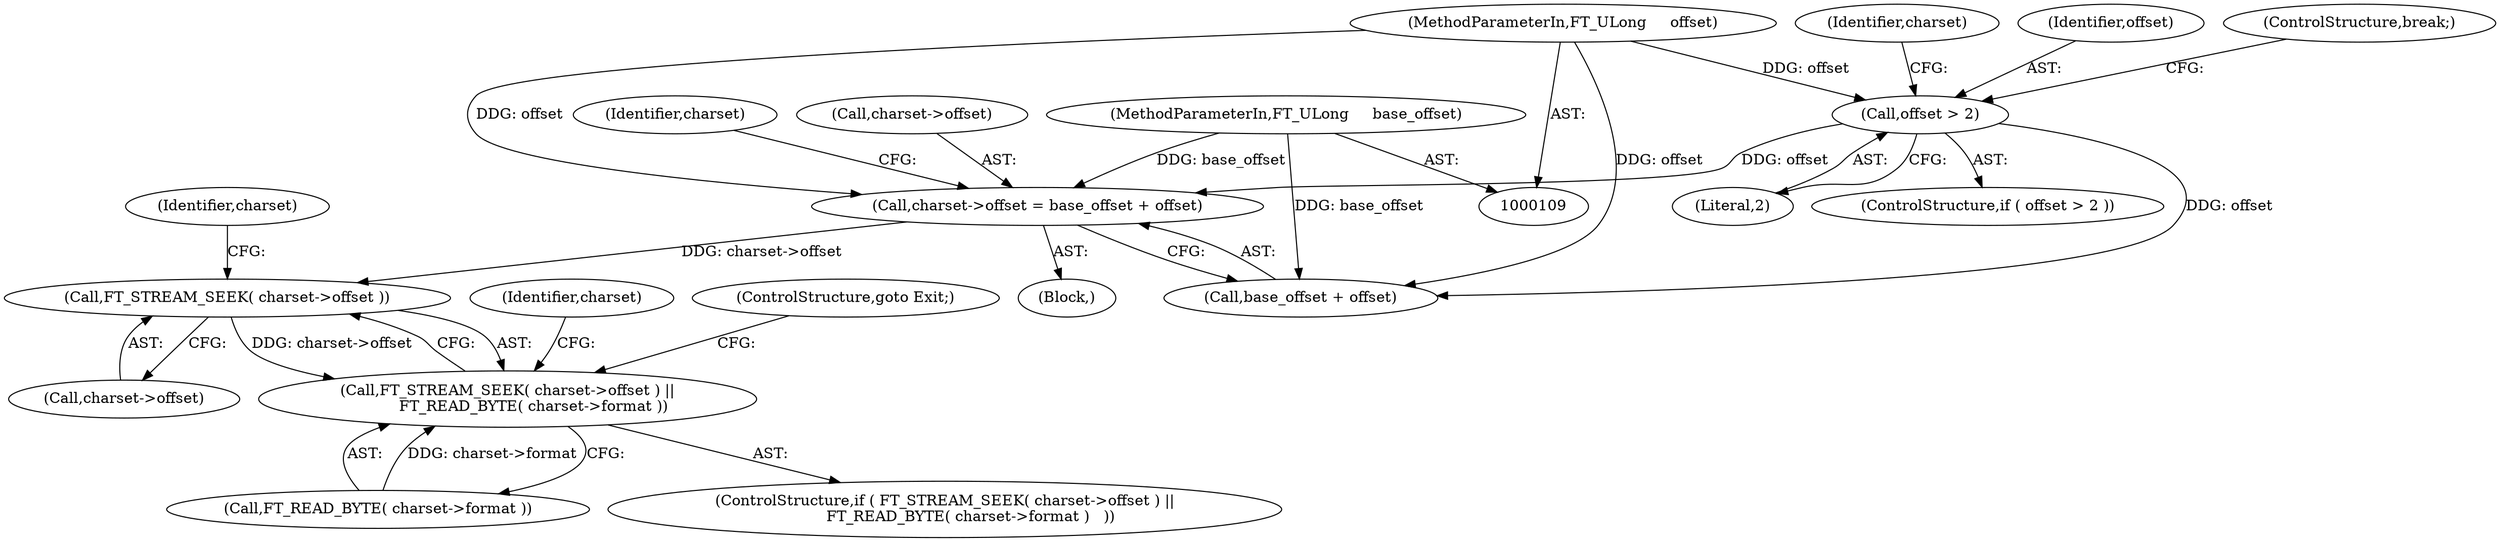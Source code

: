 digraph "0_savannah_0545ec1ca36b27cb928128870a83e5f668980bc5@integer" {
"1000134" [label="(Call,charset->offset = base_offset + offset)"];
"1000113" [label="(MethodParameterIn,FT_ULong     base_offset)"];
"1000129" [label="(Call,offset > 2)"];
"1000114" [label="(MethodParameterIn,FT_ULong     offset)"];
"1000143" [label="(Call,FT_STREAM_SEEK( charset->offset ))"];
"1000142" [label="(Call,FT_STREAM_SEEK( charset->offset ) ||\n           FT_READ_BYTE( charset->format ))"];
"1000130" [label="(Identifier,offset)"];
"1000113" [label="(MethodParameterIn,FT_ULong     base_offset)"];
"1000145" [label="(Identifier,charset)"];
"1000131" [label="(Literal,2)"];
"1000142" [label="(Call,FT_STREAM_SEEK( charset->offset ) ||\n           FT_READ_BYTE( charset->format ))"];
"1000155" [label="(Identifier,charset)"];
"1000271" [label="(ControlStructure,break;)"];
"1000144" [label="(Call,charset->offset)"];
"1000136" [label="(Identifier,charset)"];
"1000143" [label="(Call,FT_STREAM_SEEK( charset->offset ))"];
"1000147" [label="(Call,FT_READ_BYTE( charset->format ))"];
"1000114" [label="(MethodParameterIn,FT_ULong     offset)"];
"1000134" [label="(Call,charset->offset = base_offset + offset)"];
"1000138" [label="(Call,base_offset + offset)"];
"1000132" [label="(Block,)"];
"1000135" [label="(Call,charset->offset)"];
"1000128" [label="(ControlStructure,if ( offset > 2 ))"];
"1000149" [label="(Identifier,charset)"];
"1000151" [label="(ControlStructure,goto Exit;)"];
"1000141" [label="(ControlStructure,if ( FT_STREAM_SEEK( charset->offset ) ||\n           FT_READ_BYTE( charset->format )   ))"];
"1000129" [label="(Call,offset > 2)"];
"1000134" -> "1000132"  [label="AST: "];
"1000134" -> "1000138"  [label="CFG: "];
"1000135" -> "1000134"  [label="AST: "];
"1000138" -> "1000134"  [label="AST: "];
"1000145" -> "1000134"  [label="CFG: "];
"1000113" -> "1000134"  [label="DDG: base_offset"];
"1000129" -> "1000134"  [label="DDG: offset"];
"1000114" -> "1000134"  [label="DDG: offset"];
"1000134" -> "1000143"  [label="DDG: charset->offset"];
"1000113" -> "1000109"  [label="AST: "];
"1000113" -> "1000138"  [label="DDG: base_offset"];
"1000129" -> "1000128"  [label="AST: "];
"1000129" -> "1000131"  [label="CFG: "];
"1000130" -> "1000129"  [label="AST: "];
"1000131" -> "1000129"  [label="AST: "];
"1000136" -> "1000129"  [label="CFG: "];
"1000271" -> "1000129"  [label="CFG: "];
"1000114" -> "1000129"  [label="DDG: offset"];
"1000129" -> "1000138"  [label="DDG: offset"];
"1000114" -> "1000109"  [label="AST: "];
"1000114" -> "1000138"  [label="DDG: offset"];
"1000143" -> "1000142"  [label="AST: "];
"1000143" -> "1000144"  [label="CFG: "];
"1000144" -> "1000143"  [label="AST: "];
"1000149" -> "1000143"  [label="CFG: "];
"1000142" -> "1000143"  [label="CFG: "];
"1000143" -> "1000142"  [label="DDG: charset->offset"];
"1000142" -> "1000141"  [label="AST: "];
"1000142" -> "1000147"  [label="CFG: "];
"1000147" -> "1000142"  [label="AST: "];
"1000151" -> "1000142"  [label="CFG: "];
"1000155" -> "1000142"  [label="CFG: "];
"1000147" -> "1000142"  [label="DDG: charset->format"];
}
